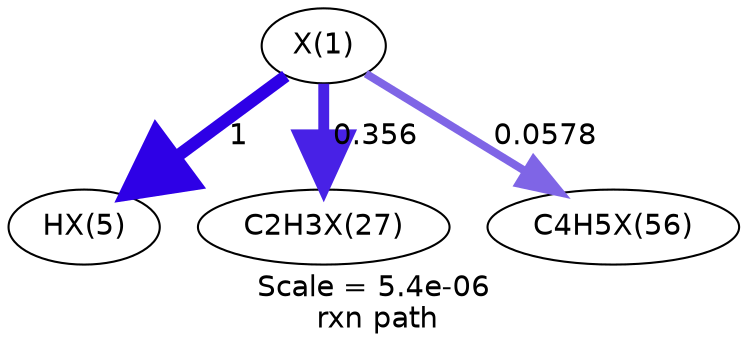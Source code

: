 digraph reaction_paths {
center=1;
s64 -> s65[fontname="Helvetica", style="setlinewidth(6)", arrowsize=3, color="0.7, 1.5, 0.9"
, label=" 1"];
s64 -> s66[fontname="Helvetica", style="setlinewidth(5.22)", arrowsize=2.61, color="0.7, 0.856, 0.9"
, label=" 0.356"];
s64 -> s77[fontname="Helvetica", style="setlinewidth(3.85)", arrowsize=1.92, color="0.7, 0.558, 0.9"
, label=" 0.0578"];
s64 [ fontname="Helvetica", label="X(1)"];
s65 [ fontname="Helvetica", label="HX(5)"];
s66 [ fontname="Helvetica", label="C2H3X(27)"];
s77 [ fontname="Helvetica", label="C4H5X(56)"];
 label = "Scale = 5.4e-06\l rxn path";
 fontname = "Helvetica";
}

